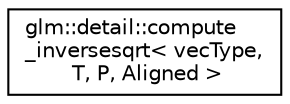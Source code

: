 digraph "Graphical Class Hierarchy"
{
 // LATEX_PDF_SIZE
  edge [fontname="Helvetica",fontsize="10",labelfontname="Helvetica",labelfontsize="10"];
  node [fontname="Helvetica",fontsize="10",shape=record];
  rankdir="LR";
  Node0 [label="glm::detail::compute\l_inversesqrt\< vecType,\l T, P, Aligned \>",height=0.2,width=0.4,color="black", fillcolor="white", style="filled",URL="$structglm_1_1detail_1_1compute__inversesqrt.html",tooltip=" "];
}

